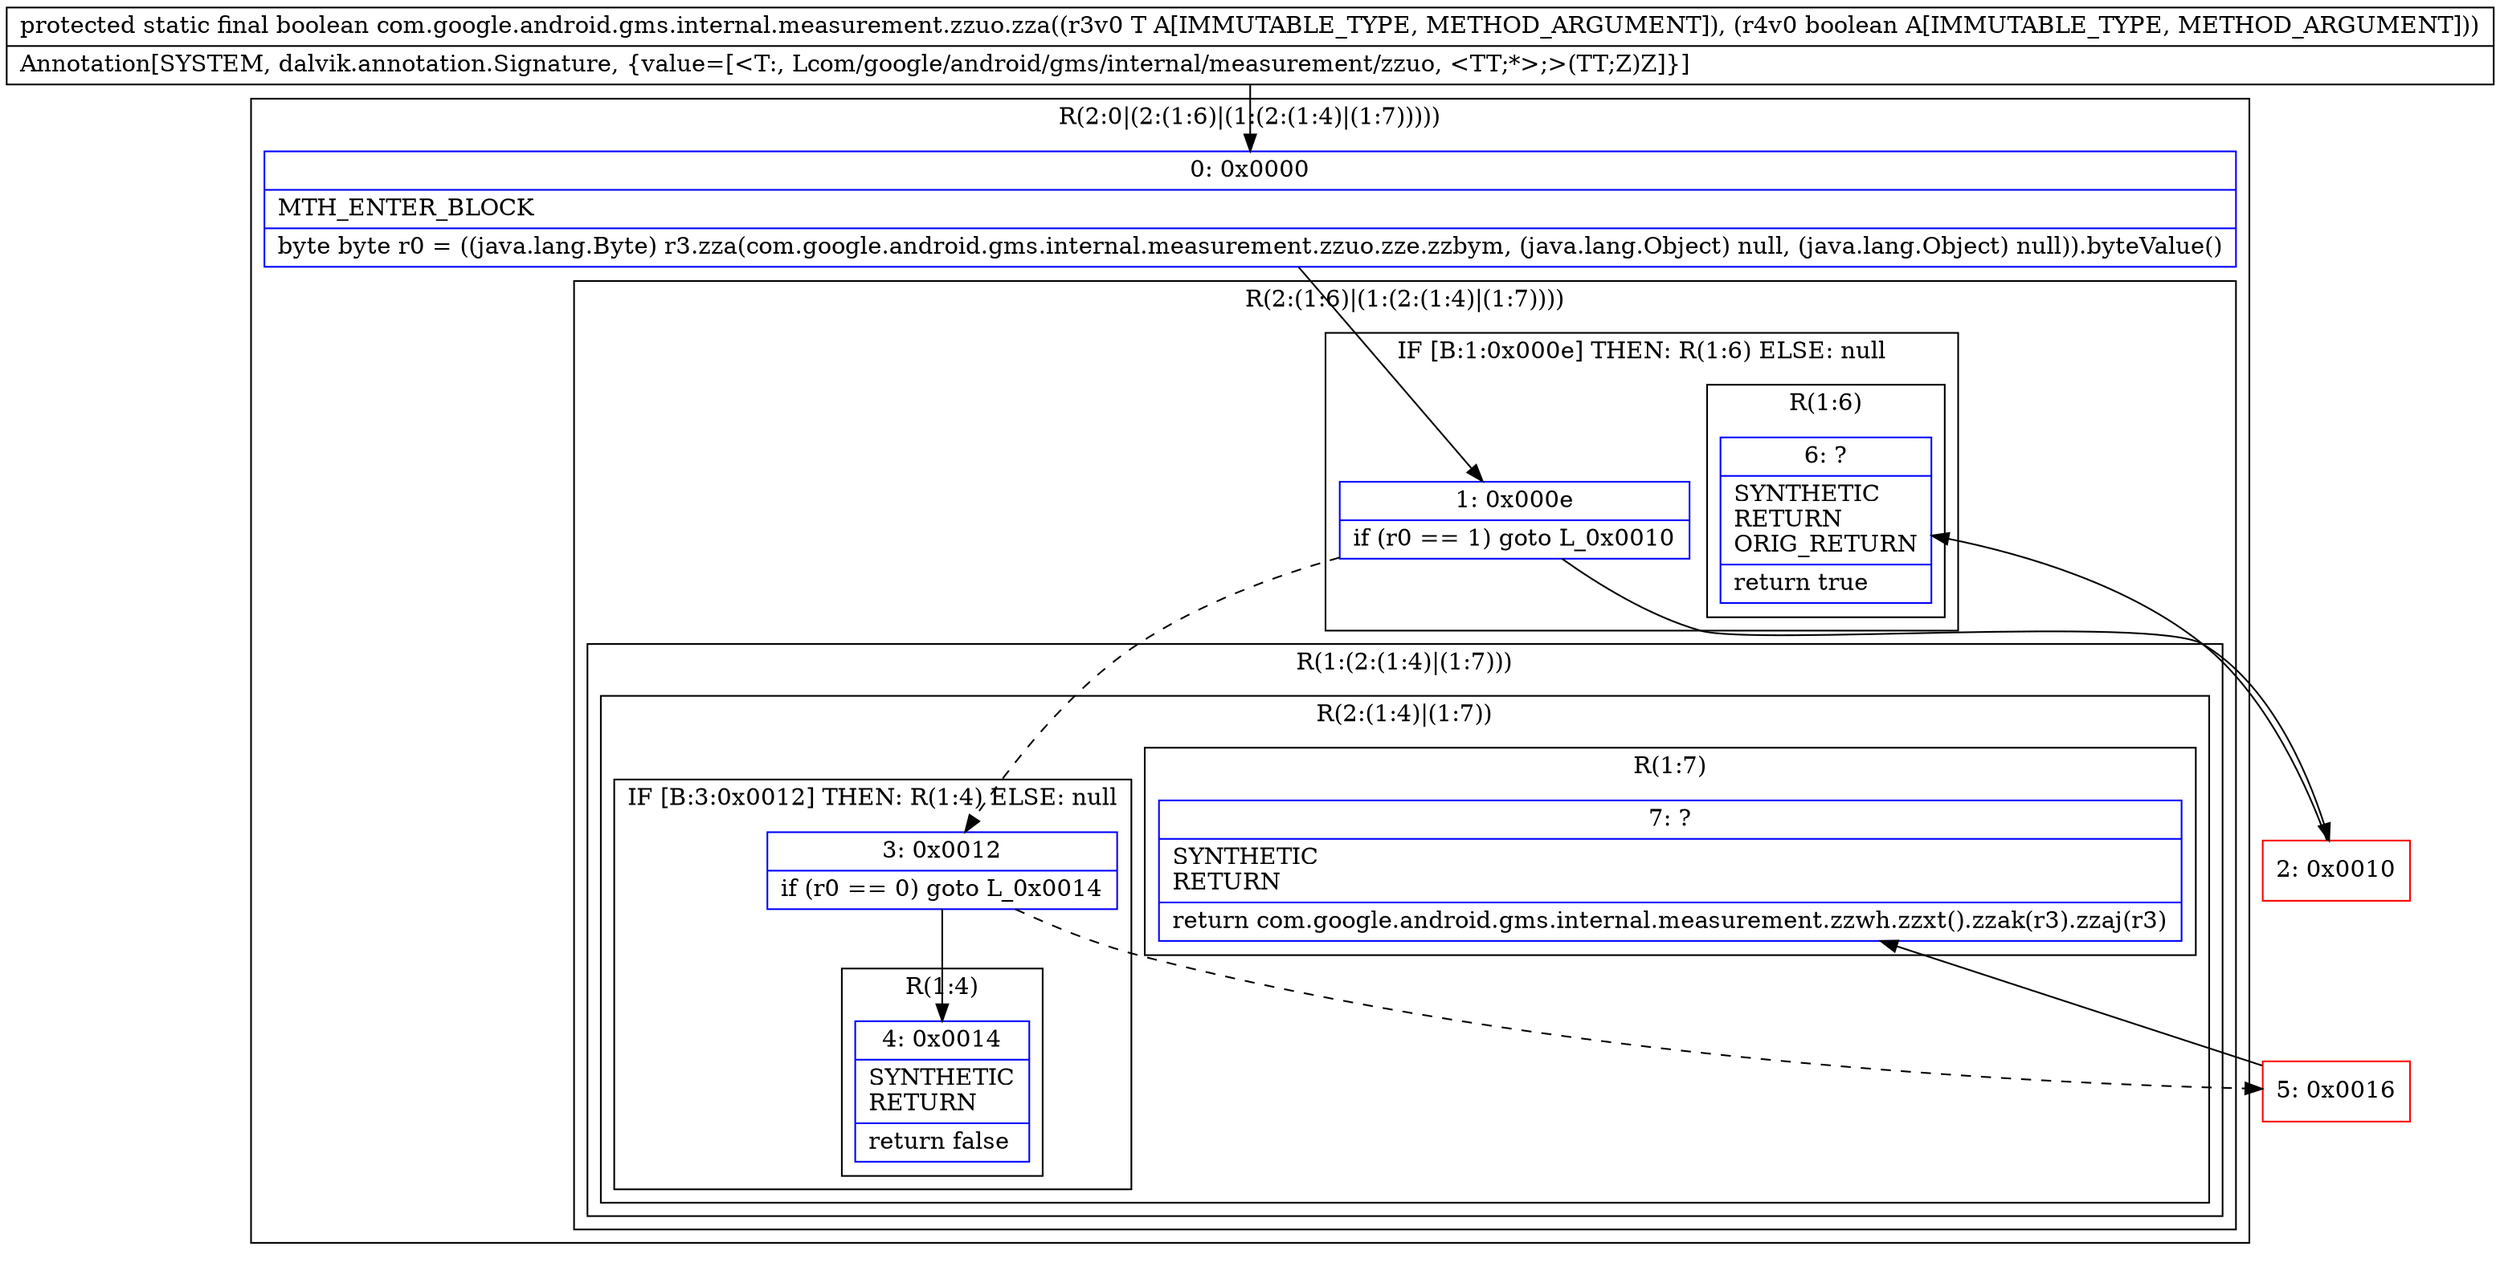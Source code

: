 digraph "CFG forcom.google.android.gms.internal.measurement.zzuo.zza(Lcom\/google\/android\/gms\/internal\/measurement\/zzuo;Z)Z" {
subgraph cluster_Region_725378753 {
label = "R(2:0|(2:(1:6)|(1:(2:(1:4)|(1:7)))))";
node [shape=record,color=blue];
Node_0 [shape=record,label="{0\:\ 0x0000|MTH_ENTER_BLOCK\l|byte byte r0 = ((java.lang.Byte) r3.zza(com.google.android.gms.internal.measurement.zzuo.zze.zzbym, (java.lang.Object) null, (java.lang.Object) null)).byteValue()\l}"];
subgraph cluster_Region_351551515 {
label = "R(2:(1:6)|(1:(2:(1:4)|(1:7))))";
node [shape=record,color=blue];
subgraph cluster_IfRegion_911008842 {
label = "IF [B:1:0x000e] THEN: R(1:6) ELSE: null";
node [shape=record,color=blue];
Node_1 [shape=record,label="{1\:\ 0x000e|if (r0 == 1) goto L_0x0010\l}"];
subgraph cluster_Region_2094597094 {
label = "R(1:6)";
node [shape=record,color=blue];
Node_6 [shape=record,label="{6\:\ ?|SYNTHETIC\lRETURN\lORIG_RETURN\l|return true\l}"];
}
}
subgraph cluster_Region_1864851464 {
label = "R(1:(2:(1:4)|(1:7)))";
node [shape=record,color=blue];
subgraph cluster_Region_2114678362 {
label = "R(2:(1:4)|(1:7))";
node [shape=record,color=blue];
subgraph cluster_IfRegion_735038983 {
label = "IF [B:3:0x0012] THEN: R(1:4) ELSE: null";
node [shape=record,color=blue];
Node_3 [shape=record,label="{3\:\ 0x0012|if (r0 == 0) goto L_0x0014\l}"];
subgraph cluster_Region_1212747032 {
label = "R(1:4)";
node [shape=record,color=blue];
Node_4 [shape=record,label="{4\:\ 0x0014|SYNTHETIC\lRETURN\l|return false\l}"];
}
}
subgraph cluster_Region_2092687812 {
label = "R(1:7)";
node [shape=record,color=blue];
Node_7 [shape=record,label="{7\:\ ?|SYNTHETIC\lRETURN\l|return com.google.android.gms.internal.measurement.zzwh.zzxt().zzak(r3).zzaj(r3)\l}"];
}
}
}
}
}
Node_2 [shape=record,color=red,label="{2\:\ 0x0010}"];
Node_5 [shape=record,color=red,label="{5\:\ 0x0016}"];
MethodNode[shape=record,label="{protected static final boolean com.google.android.gms.internal.measurement.zzuo.zza((r3v0 T A[IMMUTABLE_TYPE, METHOD_ARGUMENT]), (r4v0 boolean A[IMMUTABLE_TYPE, METHOD_ARGUMENT]))  | Annotation[SYSTEM, dalvik.annotation.Signature, \{value=[\<T:, Lcom\/google\/android\/gms\/internal\/measurement\/zzuo, \<TT;*\>;\>(TT;Z)Z]\}]\l}"];
MethodNode -> Node_0;
Node_0 -> Node_1;
Node_1 -> Node_2;
Node_1 -> Node_3[style=dashed];
Node_3 -> Node_4;
Node_3 -> Node_5[style=dashed];
Node_2 -> Node_6;
Node_5 -> Node_7;
}


